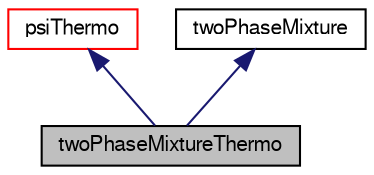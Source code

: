 digraph "twoPhaseMixtureThermo"
{
  bgcolor="transparent";
  edge [fontname="FreeSans",fontsize="10",labelfontname="FreeSans",labelfontsize="10"];
  node [fontname="FreeSans",fontsize="10",shape=record];
  Node0 [label="twoPhaseMixtureThermo",height=0.2,width=0.4,color="black", fillcolor="grey75", style="filled", fontcolor="black"];
  Node1 -> Node0 [dir="back",color="midnightblue",fontsize="10",style="solid",fontname="FreeSans"];
  Node1 [label="psiThermo",height=0.2,width=0.4,color="red",URL="$a29778.html",tooltip="Basic thermodynamic properties based on compressibility. "];
  Node20 -> Node0 [dir="back",color="midnightblue",fontsize="10",style="solid",fontname="FreeSans"];
  Node20 [label="twoPhaseMixture",height=0.2,width=0.4,color="black",URL="$a30526.html",tooltip="A two-phase mixture model. "];
}
